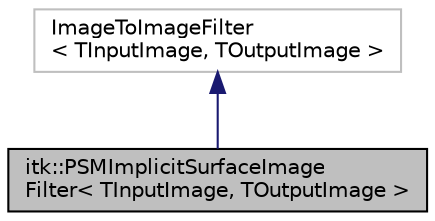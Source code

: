 digraph "itk::PSMImplicitSurfaceImageFilter&lt; TInputImage, TOutputImage &gt;"
{
  edge [fontname="Helvetica",fontsize="10",labelfontname="Helvetica",labelfontsize="10"];
  node [fontname="Helvetica",fontsize="10",shape=record];
  Node1 [label="itk::PSMImplicitSurfaceImage\lFilter\< TInputImage, TOutputImage \>",height=0.2,width=0.4,color="black", fillcolor="grey75", style="filled", fontcolor="black"];
  Node2 -> Node1 [dir="back",color="midnightblue",fontsize="10",style="solid",fontname="Helvetica"];
  Node2 [label="ImageToImageFilter\l\< TInputImage, TOutputImage \>",height=0.2,width=0.4,color="grey75", fillcolor="white", style="filled"];
}

